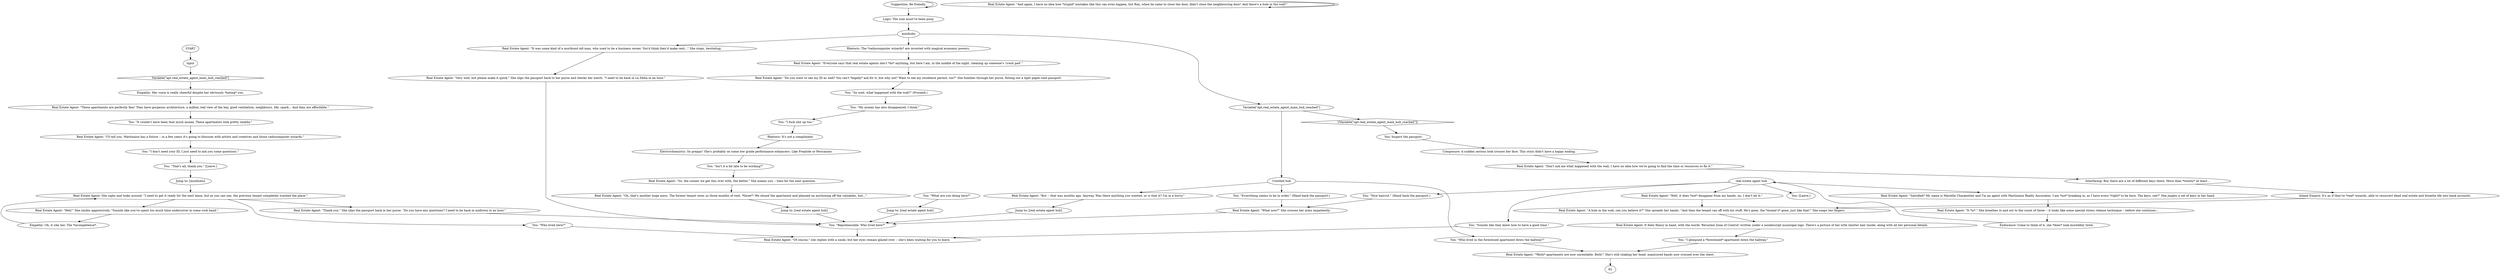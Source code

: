 # APT / REAL ESTATE AGENT
# A short conversation with the real estate agent. She tells you about some apartments.
# ==================================================
digraph G {
	  0 [label="START"];
	  1 [label="input"];
	  2 [label="You: \"What are you doing here?\""];
	  3 [label="You: \"Nice haircut.\" (Hand back the passport.)"];
	  4 [label="Logic: The sum must've been puny."];
	  5 [label="Real Estate Agent: It feels flimsy in hand, with the words 'Revachol Zone of Control' written under a nondescript municipal logo. There's a picture of her with shorter hair inside, along with all her personal details."];
	  6 [label="Composure: A sudden serious look crosses her face. This story didn't have a happy ending."];
	  7 [label="Real Estate Agent: \"Very well, but please make it quick.\" She slips the passport back to her purse and checks her watch. \"I need to be back in La Delta in an hour.\""];
	  8 [label="You: \"That's all, thank you.\" [Leave.]"];
	  9 [label="You: [Leave.]"];
	  10 [label="You: \"Everything seems to be in order.\" (Hand back the passport.)"];
	  11 [label="Suggestion: Be friendly."];
	  12 [label="You: \"I glimpsed a *foreclosed* apartment down the hallway.\""];
	  13 [label="Real Estate Agent: \"Satisfied? My name is Marielle Charpentier and I'm an agent with Martinaise Realty Associates. I am *not* breaking in, as I have every *right* to be here. The keys, see?\" She jingles a set of keys in her hand."];
	  14 [label="You: Inspect the passport."];
	  15 [label="Real Estate Agent: \"But -- that was months ago. Anyway. Was there anything you wanted, or is that it? I'm in a hurry.\""];
	  16 [label="Real Estate Agent: \"Don't ask me what happened with the wall, I have no idea how we're going to find the time or resources to fix it.\""];
	  17 [label="You: \"My money has also disappeared, I think.\""];
	  18 [label="Rhetoric: The *radiocomputer wizards* are invested with magical economic powers."];
	  19 [label="You: \"I don't need your ID, I just need to ask you some questions.\""];
	  20 [label="You: \"Who lived in the foreclosed apartment down the hallway?\""];
	  21 [label="Real Estate Agent: \"Well, it does *not* disappear from my hands, no, I don't let it.\""];
	  22 [label="You: \"I fuck shit up too.\""];
	  23 [label="You: \"Who lived here?\""];
	  24 [label="Electrochemistry: So preppy! She's probably on some low grade performance enhancers. Like Preptide or Pericanine."];
	  25 [label="Real Estate Agent: \"And again, I have no idea how *stupid* mistakes like this can even happen, but Ron, when he came to close the door, didn't close the neighbouring door! And there's a hole in the wall!\""];
	  26 [label="Jump to: [real estate agent hub]"];
	  27 [label="Jump to: [real estate agent hub]"];
	  28 [label="real estate agent hub"];
	  29 [label="You: \"Reprehensible. Who lived here?\""];
	  30 [label="Real Estate Agent: \"Thank you.\" She slips the passport back in her purse. \"Do you have any questions? I need to be back in midtown in an hour.\""];
	  31 [label="Real Estate Agent: \"What now?\" She crosses her arms impatiently."];
	  32 [label="Empathy: Her voice is really cheerful despite her obviously *hating* you."];
	  33 [label="Inland Empire: It's as if they're *real* wizards, able to resurrect dead real estate and breathe life into bank accounts."];
	  34 [label="Real Estate Agent: \"Everyone says that real estate agents don't *do* anything, but here I am, in the middle of the night, cleaning up someone's 'crash pad'.\""];
	  35 [label="Endurance: Come to think of it, she *does* look incredibly tired."];
	  36 [label="Real Estate Agent: \"Oh, that's another huge mess. The former tenant owes us three months of rent, *three*! We closed the apartment and planned on auctioning off the valuables, but...\""];
	  37 [label="Real Estate Agent: \"*Both* apartments are now unrentable. Both!\" She's still shaking her head, manicured hands now crossed over the chest."];
	  38 [label="Interfacing: Boy there are a lot of different keys there. More than *twenty* at least..."];
	  39 [label="Real Estate Agent: \"It *is*.\" She breathes in and out to the count of three -- it looks like some special stress release technique -- before she continues..."];
	  40 [label="Real Estate Agent: \"So, the sooner we get this over with, the better.\" She means you -- time for the next question."];
	  41 [label="Real Estate Agent: \"Do you want to see my ID as well? You can't *legally* ask for it, but why not? Want to see my residence permit, too?\" She fumbles through her purse, fishing out a light paper-clad passport."];
	  42 [label="Real Estate Agent: \"These apartments are perfectly fine! They have gorgeous architecture, a million reál view of the bay, good ventilation, neighbours, life, spark... And they are affordable.\""];
	  43 [label="Real Estate Agent: \"I'll tell you, Martinaise has a future -- in a few years it's going to blossom with artists and creatives and those radiocomputer wizards.\""];
	  44 [label="You: \"It couldn't have been that much money. These apartments look pretty shabby.\""];
	  45 [label="Variable[\"apt.real_estate_agent_main_hub_reached\"]"];
	  46 [label="Variable[\"apt.real_estate_agent_main_hub_reached\"]", shape=diamond];
	  47 [label="!(Variable[\"apt.real_estate_agent_main_hub_reached\"])", shape=diamond];
	  48 [label="Untitled hub"];
	  49 [label="You: \"So wait, what happened with the wall?\" (Proceed.)"];
	  50 [label="Real Estate Agent: \"It was some kind of a moribund old man, who used to be a business owner. You'd think they'd make rent...\" She stops, hesitating."];
	  51 [label="Real Estate Agent: \"Of course,\" she replies with a smile, but her eyes remain glazed over -- she's been waiting for you to leave."];
	  52 [label="Jump to: [minihubo]"];
	  53 [label="Real Estate Agent: \"A hole in the wall, can you believe it?\" She spreads her hands. \"And then the tenant ran off with his stuff. He's gone, the *money's* gone, just like that!\" She snaps her fingers."];
	  54 [label="You: \"Isn't it a bit late to be working?\""];
	  55 [label="You: \"Sounds like they knew how to have a good time.\""];
	  56 [label="Real Estate Agent: \"Heh!\" She smiles aggressively. \"Sounds like you've spent too much time undercover in some rock band.\""];
	  57 [label="Rhetoric: It's not a compliment."];
	  58 [label="Empathy: Oh, it irks her. The *incompetence*."];
	  59 [label="minihubo"];
	  60 [label="Real Estate Agent: She sighs and looks around. \"I need to get it ready for the next lease, but as you can see, the previous tenant completely trashed the place.\""];
	  61 [label="Jump to: [real estate agent hub]"];
	  0 -> 1
	  1 -> 46
	  2 -> 61
	  3 -> 31
	  4 -> 59
	  5 -> 12
	  6 -> 16
	  7 -> 29
	  8 -> 52
	  10 -> 31
	  11 -> 11
	  11 -> 4
	  12 -> 37
	  13 -> 39
	  14 -> 6
	  15 -> 27
	  16 -> 38
	  17 -> 22
	  18 -> 34
	  19 -> 8
	  20 -> 37
	  21 -> 53
	  22 -> 57
	  23 -> 51
	  24 -> 54
	  25 -> 25
	  26 -> 29
	  27 -> 29
	  28 -> 3
	  28 -> 9
	  28 -> 13
	  28 -> 21
	  28 -> 55
	  29 -> 51
	  30 -> 29
	  31 -> 29
	  32 -> 42
	  33 -> 53
	  34 -> 41
	  35 -> 28
	  36 -> 26
	  37 -> 62
	  38 -> 33
	  39 -> 35
	  40 -> 36
	  41 -> 49
	  42 -> 44
	  43 -> 19
	  44 -> 43
	  45 -> 48
	  45 -> 47
	  46 -> 32
	  47 -> 14
	  48 -> 10
	  48 -> 20
	  48 -> 15
	  49 -> 17
	  50 -> 7
	  52 -> 60
	  53 -> 5
	  54 -> 40
	  55 -> 51
	  56 -> 58
	  57 -> 24
	  58 -> 60
	  59 -> 18
	  59 -> 50
	  59 -> 45
	  60 -> 56
	  60 -> 30
	  60 -> 23
	  61 -> 29
}


